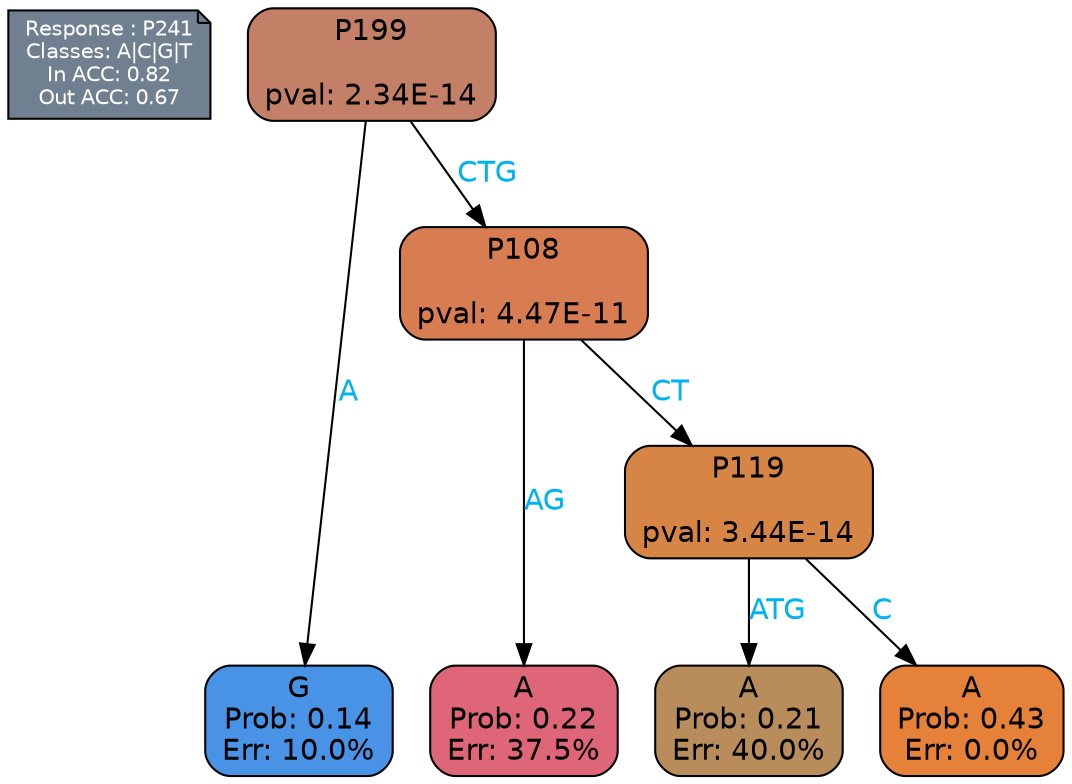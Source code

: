 digraph Tree {
node [shape=box, style="filled, rounded", color="black", fontname=helvetica] ;
graph [ranksep=equally, splines=polylines, bgcolor=transparent, dpi=600] ;
edge [fontname=helvetica] ;
LEGEND [label="Response : P241
Classes: A|C|G|T
In ACC: 0.82
Out ACC: 0.67
",shape=note,align=left,style=filled,fillcolor="slategray",fontcolor="white",fontsize=10];1 [label="P199

pval: 2.34E-14", fillcolor="#c48066"] ;
2 [label="G
Prob: 0.14
Err: 10.0%", fillcolor="#4893e5"] ;
3 [label="P108

pval: 4.47E-11", fillcolor="#d87d51"] ;
4 [label="A
Prob: 0.22
Err: 37.5%", fillcolor="#df6679"] ;
5 [label="P119

pval: 3.44E-14", fillcolor="#d68544"] ;
6 [label="A
Prob: 0.21
Err: 40.0%", fillcolor="#b88d5b"] ;
7 [label="A
Prob: 0.43
Err: 0.0%", fillcolor="#e58139"] ;
1 -> 2 [label="A",fontcolor=deepskyblue2] ;
1 -> 3 [label="CTG",fontcolor=deepskyblue2] ;
3 -> 4 [label="AG",fontcolor=deepskyblue2] ;
3 -> 5 [label="CT",fontcolor=deepskyblue2] ;
5 -> 6 [label="ATG",fontcolor=deepskyblue2] ;
5 -> 7 [label="C",fontcolor=deepskyblue2] ;
{rank = same; 2;4;6;7;}{rank = same; LEGEND;1;}}